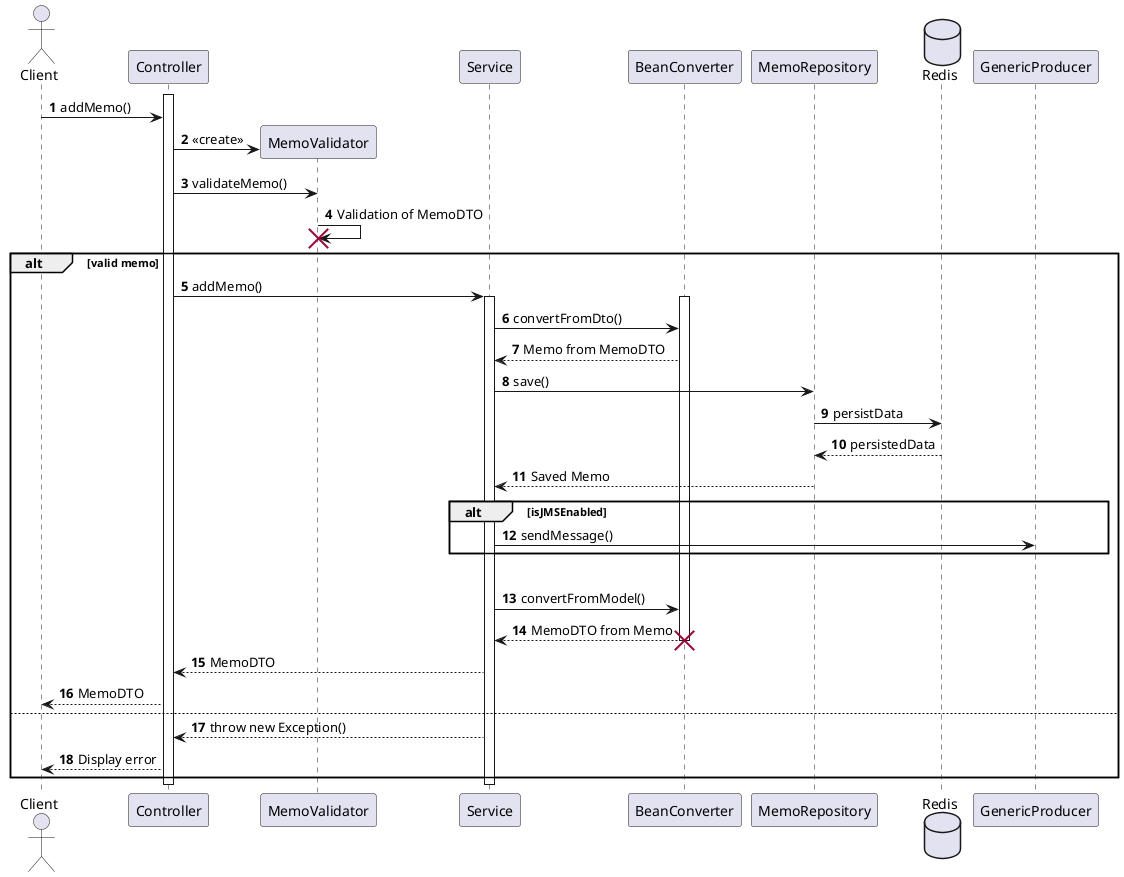 @startuml
autonumber
actor Client

activate Controller
Client -> Controller : addMemo()
create MemoValidator
Controller -> MemoValidator : <<create>>
Controller -> MemoValidator : validateMemo()
MemoValidator -> MemoValidator : Validation of MemoDTO
destroy MemoValidator
alt valid memo
    Controller -> Service : addMemo()
    activate Service
    activate BeanConverter
    Service -> BeanConverter : convertFromDto()
    Service <-- BeanConverter : Memo from MemoDTO
    Service -> MemoRepository : save()
    database Redis
    MemoRepository -> Redis : persistData
    MemoRepository <-- Redis : persistedData
    Service <-- MemoRepository : Saved Memo
    alt isJMSEnabled
        Service -> GenericProducer : sendMessage()
    end
    ||||
    Service -> BeanConverter : convertFromModel()
    Service <-- BeanConverter : MemoDTO from Memo
    destroy BeanConverter
    Controller  <-- Service : MemoDTO
    Client <-- Controller : MemoDTO
    else
    Controller <-- Service: throw new Exception()
    Client <-- Controller: Display error
end

deactivate Service
deactivate Controller
@enduml